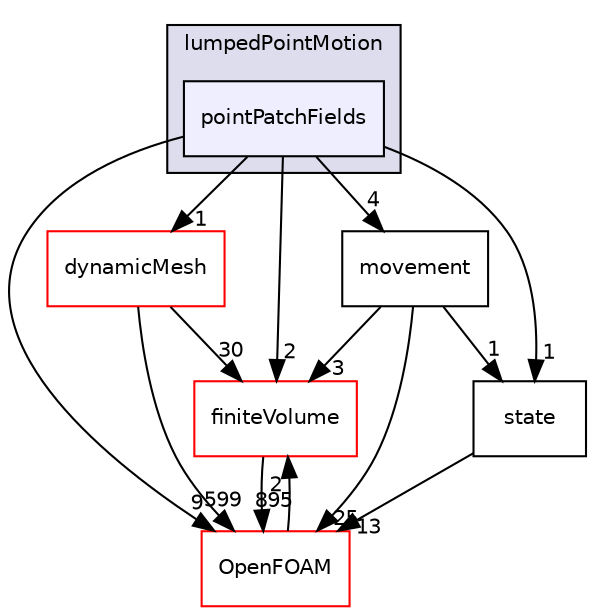 digraph "src/lumpedPointMotion/pointPatchFields" {
  bgcolor=transparent;
  compound=true
  node [ fontsize="10", fontname="Helvetica"];
  edge [ labelfontsize="10", labelfontname="Helvetica"];
  subgraph clusterdir_f040a96d06a810e977c8591d02f7d383 {
    graph [ bgcolor="#ddddee", pencolor="black", label="lumpedPointMotion" fontname="Helvetica", fontsize="10", URL="dir_f040a96d06a810e977c8591d02f7d383.html"]
  dir_b76c63f960e99c3ea1e7baacf3268e7e [shape=box, label="pointPatchFields", style="filled", fillcolor="#eeeeff", pencolor="black", URL="dir_b76c63f960e99c3ea1e7baacf3268e7e.html"];
  }
  dir_9bd15774b555cf7259a6fa18f99fe99b [shape=box label="finiteVolume" color="red" URL="dir_9bd15774b555cf7259a6fa18f99fe99b.html"];
  dir_1236b01f4be03b4b19200573ab5a5da6 [shape=box label="movement" URL="dir_1236b01f4be03b4b19200573ab5a5da6.html"];
  dir_63742796c427c97a292c80f7db71da36 [shape=box label="dynamicMesh" color="red" URL="dir_63742796c427c97a292c80f7db71da36.html"];
  dir_c5473ff19b20e6ec4dfe5c310b3778a8 [shape=box label="OpenFOAM" color="red" URL="dir_c5473ff19b20e6ec4dfe5c310b3778a8.html"];
  dir_27389f56c7956b4c223e8ddfee5951d9 [shape=box label="state" URL="dir_27389f56c7956b4c223e8ddfee5951d9.html"];
  dir_9bd15774b555cf7259a6fa18f99fe99b->dir_c5473ff19b20e6ec4dfe5c310b3778a8 [headlabel="895", labeldistance=1.5 headhref="dir_000814_002151.html"];
  dir_1236b01f4be03b4b19200573ab5a5da6->dir_9bd15774b555cf7259a6fa18f99fe99b [headlabel="3", labeldistance=1.5 headhref="dir_001889_000814.html"];
  dir_1236b01f4be03b4b19200573ab5a5da6->dir_c5473ff19b20e6ec4dfe5c310b3778a8 [headlabel="25", labeldistance=1.5 headhref="dir_001889_002151.html"];
  dir_1236b01f4be03b4b19200573ab5a5da6->dir_27389f56c7956b4c223e8ddfee5951d9 [headlabel="1", labeldistance=1.5 headhref="dir_001889_001892.html"];
  dir_b76c63f960e99c3ea1e7baacf3268e7e->dir_9bd15774b555cf7259a6fa18f99fe99b [headlabel="2", labeldistance=1.5 headhref="dir_001891_000814.html"];
  dir_b76c63f960e99c3ea1e7baacf3268e7e->dir_1236b01f4be03b4b19200573ab5a5da6 [headlabel="4", labeldistance=1.5 headhref="dir_001891_001889.html"];
  dir_b76c63f960e99c3ea1e7baacf3268e7e->dir_63742796c427c97a292c80f7db71da36 [headlabel="1", labeldistance=1.5 headhref="dir_001891_000588.html"];
  dir_b76c63f960e99c3ea1e7baacf3268e7e->dir_c5473ff19b20e6ec4dfe5c310b3778a8 [headlabel="9", labeldistance=1.5 headhref="dir_001891_002151.html"];
  dir_b76c63f960e99c3ea1e7baacf3268e7e->dir_27389f56c7956b4c223e8ddfee5951d9 [headlabel="1", labeldistance=1.5 headhref="dir_001891_001892.html"];
  dir_63742796c427c97a292c80f7db71da36->dir_9bd15774b555cf7259a6fa18f99fe99b [headlabel="30", labeldistance=1.5 headhref="dir_000588_000814.html"];
  dir_63742796c427c97a292c80f7db71da36->dir_c5473ff19b20e6ec4dfe5c310b3778a8 [headlabel="599", labeldistance=1.5 headhref="dir_000588_002151.html"];
  dir_c5473ff19b20e6ec4dfe5c310b3778a8->dir_9bd15774b555cf7259a6fa18f99fe99b [headlabel="2", labeldistance=1.5 headhref="dir_002151_000814.html"];
  dir_27389f56c7956b4c223e8ddfee5951d9->dir_c5473ff19b20e6ec4dfe5c310b3778a8 [headlabel="13", labeldistance=1.5 headhref="dir_001892_002151.html"];
}
